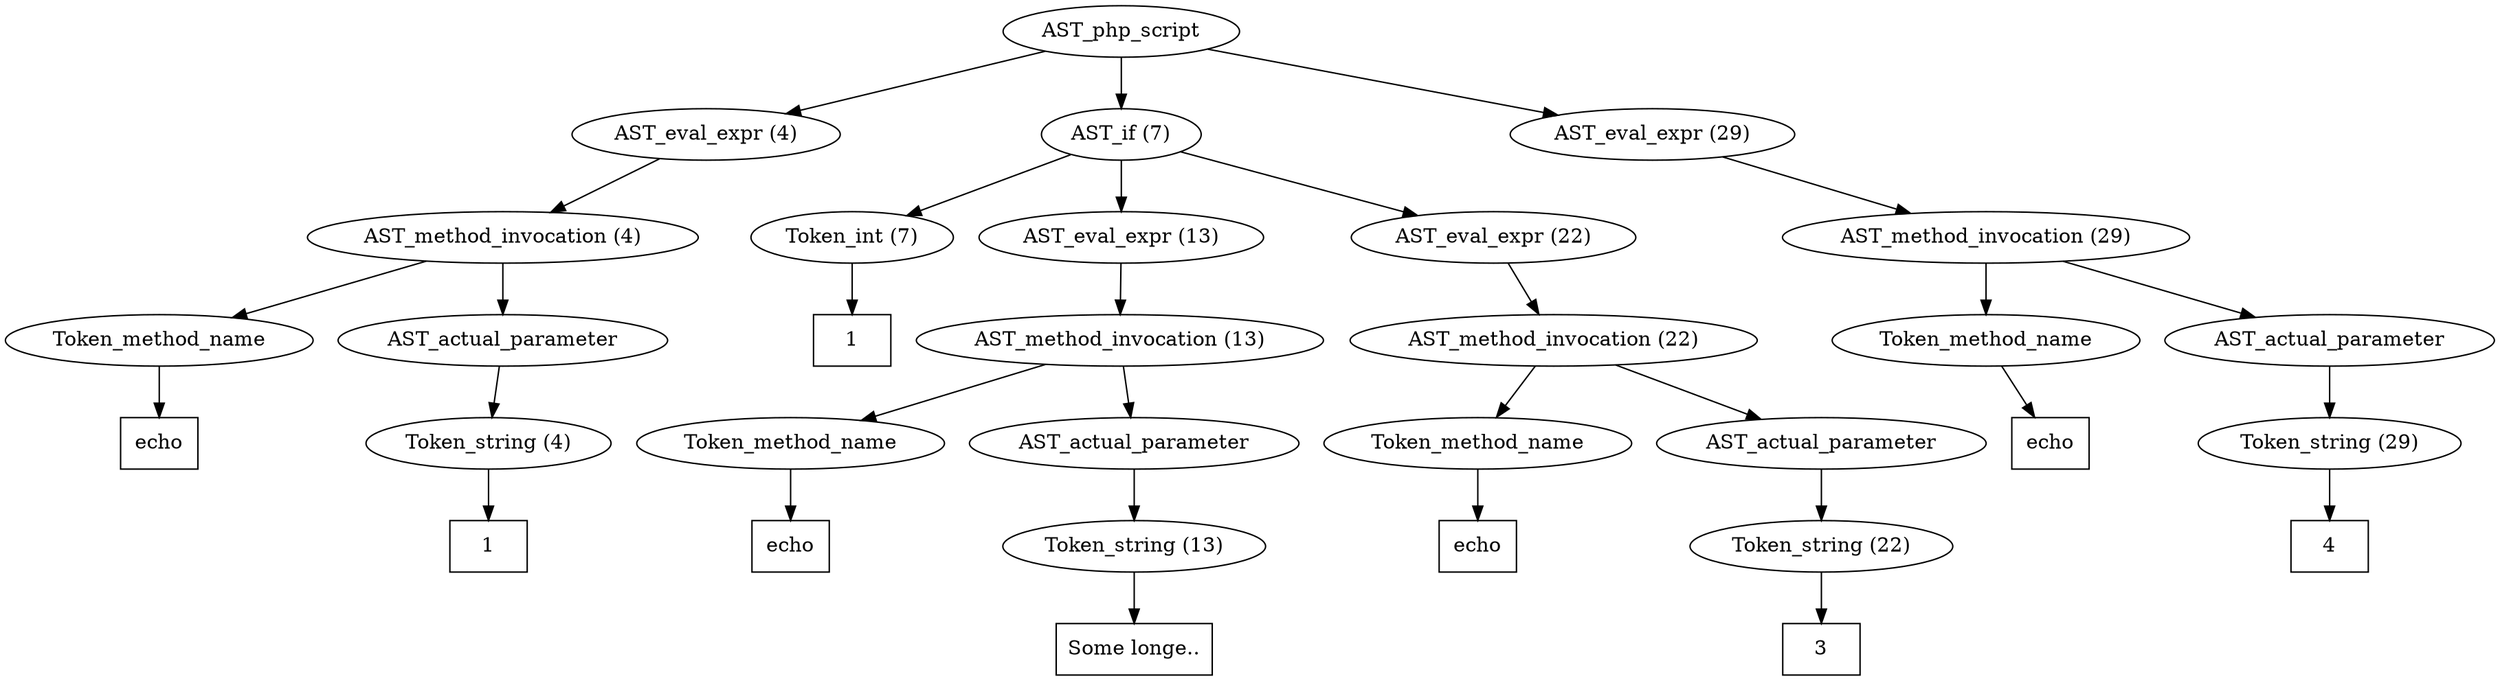 /*
 * AST in dot format generated by phc -- the PHP compiler
 */

digraph AST {
node_0 [label="AST_php_script"];
node_1 [label="AST_eval_expr (4)"];
node_2 [label="AST_method_invocation (4)"];
node_3 [label="Token_method_name"];
node_4 [label="echo", shape=box]
node_3 -> node_4;
node_5 [label="AST_actual_parameter"];
node_6 [label="Token_string (4)"];
node_7 [label="1", shape=box]
node_6 -> node_7;
node_5 -> node_6;
node_2 -> node_5;
node_2 -> node_3;
node_1 -> node_2;
node_8 [label="AST_if (7)"];
node_9 [label="Token_int (7)"];
node_10 [label="1", shape=box]
node_9 -> node_10;
node_11 [label="AST_eval_expr (13)"];
node_12 [label="AST_method_invocation (13)"];
node_13 [label="Token_method_name"];
node_14 [label="echo", shape=box]
node_13 -> node_14;
node_15 [label="AST_actual_parameter"];
node_16 [label="Token_string (13)"];
node_17 [label="Some longe..", shape=box]
node_16 -> node_17;
node_15 -> node_16;
node_12 -> node_15;
node_12 -> node_13;
node_11 -> node_12;
node_18 [label="AST_eval_expr (22)"];
node_19 [label="AST_method_invocation (22)"];
node_20 [label="Token_method_name"];
node_21 [label="echo", shape=box]
node_20 -> node_21;
node_22 [label="AST_actual_parameter"];
node_23 [label="Token_string (22)"];
node_24 [label="3", shape=box]
node_23 -> node_24;
node_22 -> node_23;
node_19 -> node_22;
node_19 -> node_20;
node_18 -> node_19;
node_8 -> node_18;
node_8 -> node_11;
node_8 -> node_9;
node_25 [label="AST_eval_expr (29)"];
node_26 [label="AST_method_invocation (29)"];
node_27 [label="Token_method_name"];
node_28 [label="echo", shape=box]
node_27 -> node_28;
node_29 [label="AST_actual_parameter"];
node_30 [label="Token_string (29)"];
node_31 [label="4", shape=box]
node_30 -> node_31;
node_29 -> node_30;
node_26 -> node_29;
node_26 -> node_27;
node_25 -> node_26;
node_0 -> node_25;
node_0 -> node_8;
node_0 -> node_1;
}
